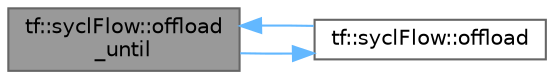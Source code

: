 digraph "tf::syclFlow::offload_until"
{
 // LATEX_PDF_SIZE
  bgcolor="transparent";
  edge [fontname=Helvetica,fontsize=10,labelfontname=Helvetica,labelfontsize=10];
  node [fontname=Helvetica,fontsize=10,shape=box,height=0.2,width=0.4];
  rankdir="LR";
  Node1 [id="Node000001",label="tf::syclFlow::offload\l_until",height=0.2,width=0.4,color="gray40", fillcolor="grey60", style="filled", fontcolor="black",tooltip="offloads the syclFlow onto a GPU and repeatedly runs it until the predicate becomes true"];
  Node1 -> Node2 [id="edge1_Node000001_Node000002",color="steelblue1",style="solid",tooltip=" "];
  Node2 [id="Node000002",label="tf::syclFlow::offload",height=0.2,width=0.4,color="grey40", fillcolor="white", style="filled",URL="$classtf_1_1sycl_flow.html#a2928c2edc466dd625741080c147de4ef",tooltip="offloads the syclFlow and executes it once"];
  Node2 -> Node1 [id="edge2_Node000002_Node000001",color="steelblue1",style="solid",tooltip=" "];
}
